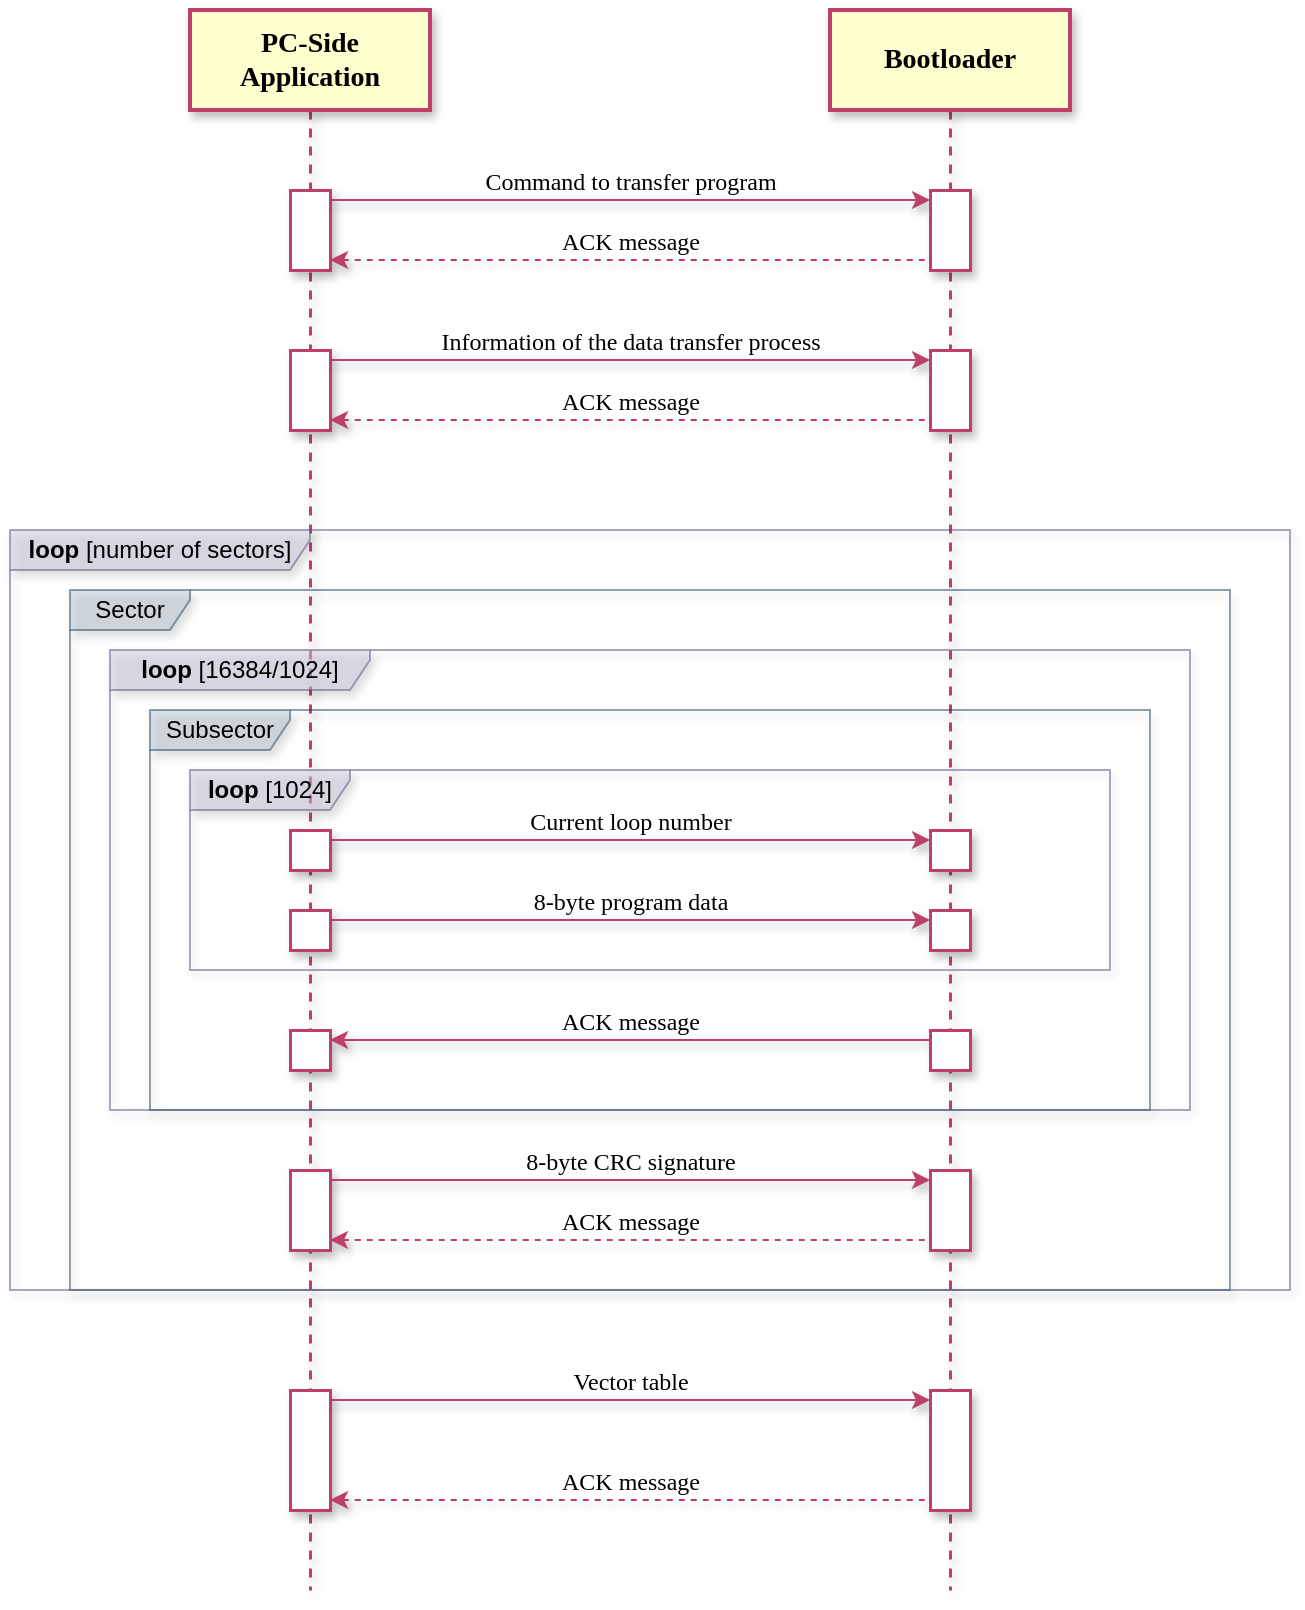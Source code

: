 <mxfile version="25.0.2">
  <diagram name="Page-1" id="mMLJCPqMdXQmz9gk8rDs">
    <mxGraphModel dx="584" dy="956" grid="1" gridSize="10" guides="1" tooltips="1" connect="1" arrows="1" fold="1" page="1" pageScale="1" pageWidth="850" pageHeight="1100" math="0" shadow="0">
      <root>
        <mxCell id="0" />
        <mxCell id="1" parent="0" />
        <mxCell id="uef57cI4ZSSxnC2Map_N-4" style="edgeStyle=orthogonalEdgeStyle;rounded=0;orthogonalLoop=1;jettySize=auto;html=1;exitX=0.5;exitY=1;exitDx=0;exitDy=0;dashed=1;strokeColor=#be4068;endArrow=none;endFill=0;strokeWidth=1.5;shadow=1;" parent="1" source="uef57cI4ZSSxnC2Map_N-2" edge="1">
          <mxGeometry relative="1" as="geometry">
            <mxPoint x="1020" y="1320" as="targetPoint" />
          </mxGeometry>
        </mxCell>
        <mxCell id="uef57cI4ZSSxnC2Map_N-2" value="&lt;font face=&quot;Verdana&quot; style=&quot;font-size: 14px;&quot;&gt;&lt;b style=&quot;&quot;&gt;PC-Side Application&lt;/b&gt;&lt;/font&gt;" style="rounded=0;whiteSpace=wrap;html=1;fillColor=#fefece;strokeColor=#be4068;strokeWidth=2;shadow=1;" parent="1" vertex="1">
          <mxGeometry x="960" y="530" width="120" height="50" as="geometry" />
        </mxCell>
        <mxCell id="uef57cI4ZSSxnC2Map_N-5" style="edgeStyle=orthogonalEdgeStyle;rounded=0;orthogonalLoop=1;jettySize=auto;html=1;exitX=0.5;exitY=1;exitDx=0;exitDy=0;strokeWidth=1.5;strokeColor=#be4068;endArrow=none;endFill=0;movable=1;resizable=1;rotatable=1;deletable=1;editable=1;locked=0;connectable=1;dashed=1;shadow=1;" parent="1" source="uef57cI4ZSSxnC2Map_N-3" edge="1">
          <mxGeometry relative="1" as="geometry">
            <mxPoint x="1340" y="1320" as="targetPoint" />
          </mxGeometry>
        </mxCell>
        <mxCell id="uef57cI4ZSSxnC2Map_N-3" value="&lt;font style=&quot;font-size: 14px;&quot;&gt;&lt;b style=&quot;&quot;&gt;Bootloader&lt;/b&gt;&lt;/font&gt;" style="rounded=0;whiteSpace=wrap;html=1;fillColor=#fefece;strokeColor=#be4068;strokeWidth=2;shadow=1;fontFamily=Verdana;" parent="1" vertex="1">
          <mxGeometry x="1280" y="530" width="120" height="50" as="geometry" />
        </mxCell>
        <mxCell id="uef57cI4ZSSxnC2Map_N-16" value="" style="group;shadow=1;" parent="1" vertex="1" connectable="0">
          <mxGeometry x="1010" y="620" width="340" height="40" as="geometry" />
        </mxCell>
        <mxCell id="uef57cI4ZSSxnC2Map_N-6" value="" style="html=1;points=[[0,0,0,0,5],[0,1,0,0,-5],[1,0,0,0,5],[1,1,0,0,-5]];perimeter=orthogonalPerimeter;outlineConnect=0;targetShapes=umlLifeline;portConstraint=eastwest;newEdgeStyle={&quot;curved&quot;:0,&quot;rounded&quot;:0};strokeColor=#be4068;shadow=1;strokeWidth=1.5;" parent="uef57cI4ZSSxnC2Map_N-16" vertex="1">
          <mxGeometry width="20" height="40" as="geometry" />
        </mxCell>
        <mxCell id="uef57cI4ZSSxnC2Map_N-7" value="&lt;font face=&quot;Verdana&quot; style=&quot;font-size: 12px;&quot;&gt;Command to transfer program&lt;/font&gt;" style="html=1;verticalAlign=bottom;endArrow=none;curved=0;rounded=0;entryX=1;entryY=0;entryDx=0;entryDy=5;exitX=0;exitY=0;exitDx=0;exitDy=5;exitPerimeter=0;endFill=0;startArrow=classic;startFill=1;strokeColor=#be4068;shadow=1;" parent="uef57cI4ZSSxnC2Map_N-16" source="uef57cI4ZSSxnC2Map_N-9" target="uef57cI4ZSSxnC2Map_N-6" edge="1">
          <mxGeometry relative="1" as="geometry">
            <mxPoint x="200" y="3.333" as="sourcePoint" />
          </mxGeometry>
        </mxCell>
        <mxCell id="uef57cI4ZSSxnC2Map_N-8" value="&lt;font face=&quot;Verdana&quot; style=&quot;font-size: 12px;&quot;&gt;ACK message&lt;/font&gt;" style="html=1;verticalAlign=bottom;endArrow=none;dashed=1;endSize=8;curved=0;rounded=0;exitX=1;exitY=1;exitDx=0;exitDy=-5;entryX=0;entryY=1;entryDx=0;entryDy=-5;entryPerimeter=0;startArrow=classic;startFill=1;endFill=0;strokeColor=#be4068;shadow=1;" parent="uef57cI4ZSSxnC2Map_N-16" source="uef57cI4ZSSxnC2Map_N-6" target="uef57cI4ZSSxnC2Map_N-9" edge="1">
          <mxGeometry relative="1" as="geometry">
            <mxPoint x="200" y="50" as="targetPoint" />
            <mxPoint as="offset" />
          </mxGeometry>
        </mxCell>
        <mxCell id="uef57cI4ZSSxnC2Map_N-9" value="" style="html=1;points=[[0,0,0,0,5],[0,1,0,0,-5],[1,0,0,0,5],[1,1,0,0,-5]];perimeter=orthogonalPerimeter;outlineConnect=0;targetShapes=umlLifeline;portConstraint=eastwest;newEdgeStyle={&quot;curved&quot;:0,&quot;rounded&quot;:0};strokeColor=#be4068;shadow=1;strokeWidth=1.5;" parent="uef57cI4ZSSxnC2Map_N-16" vertex="1">
          <mxGeometry x="320" width="20" height="40" as="geometry" />
        </mxCell>
        <mxCell id="uef57cI4ZSSxnC2Map_N-22" value="" style="group;shadow=1;" parent="1" vertex="1" connectable="0">
          <mxGeometry x="1010" y="700" width="340" height="40" as="geometry" />
        </mxCell>
        <mxCell id="uef57cI4ZSSxnC2Map_N-23" value="" style="html=1;points=[[0,0,0,0,5],[0,1,0,0,-5],[1,0,0,0,5],[1,1,0,0,-5]];perimeter=orthogonalPerimeter;outlineConnect=0;targetShapes=umlLifeline;portConstraint=eastwest;newEdgeStyle={&quot;curved&quot;:0,&quot;rounded&quot;:0};strokeColor=#be4068;shadow=1;strokeWidth=1.5;" parent="uef57cI4ZSSxnC2Map_N-22" vertex="1">
          <mxGeometry width="20" height="40" as="geometry" />
        </mxCell>
        <mxCell id="uef57cI4ZSSxnC2Map_N-24" value="&lt;font face=&quot;Verdana&quot; style=&quot;font-size: 12px;&quot;&gt;Information of the data transfer process&lt;/font&gt;" style="html=1;verticalAlign=bottom;endArrow=none;curved=0;rounded=0;entryX=1;entryY=0;entryDx=0;entryDy=5;exitX=0;exitY=0;exitDx=0;exitDy=5;exitPerimeter=0;endFill=0;startArrow=classic;startFill=1;strokeColor=#be4068;shadow=1;" parent="uef57cI4ZSSxnC2Map_N-22" source="uef57cI4ZSSxnC2Map_N-26" target="uef57cI4ZSSxnC2Map_N-23" edge="1">
          <mxGeometry relative="1" as="geometry">
            <mxPoint x="200" y="3.333" as="sourcePoint" />
          </mxGeometry>
        </mxCell>
        <mxCell id="uef57cI4ZSSxnC2Map_N-25" value="&lt;font face=&quot;Verdana&quot; style=&quot;font-size: 12px;&quot;&gt;ACK message&lt;/font&gt;" style="html=1;verticalAlign=bottom;endArrow=none;dashed=1;endSize=8;curved=0;rounded=0;exitX=1;exitY=1;exitDx=0;exitDy=-5;entryX=0;entryY=1;entryDx=0;entryDy=-5;entryPerimeter=0;startArrow=classic;startFill=1;endFill=0;strokeColor=#be4068;shadow=1;" parent="uef57cI4ZSSxnC2Map_N-22" source="uef57cI4ZSSxnC2Map_N-23" target="uef57cI4ZSSxnC2Map_N-26" edge="1">
          <mxGeometry relative="1" as="geometry">
            <mxPoint x="200" y="50" as="targetPoint" />
            <mxPoint as="offset" />
          </mxGeometry>
        </mxCell>
        <mxCell id="uef57cI4ZSSxnC2Map_N-26" value="" style="html=1;points=[[0,0,0,0,5],[0,1,0,0,-5],[1,0,0,0,5],[1,1,0,0,-5]];perimeter=orthogonalPerimeter;outlineConnect=0;targetShapes=umlLifeline;portConstraint=eastwest;newEdgeStyle={&quot;curved&quot;:0,&quot;rounded&quot;:0};strokeColor=#be4068;shadow=1;strokeWidth=1.5;" parent="uef57cI4ZSSxnC2Map_N-22" vertex="1">
          <mxGeometry x="320" width="20" height="40" as="geometry" />
        </mxCell>
        <mxCell id="uef57cI4ZSSxnC2Map_N-38" value="" style="group;shadow=1;" parent="1" vertex="1" connectable="0">
          <mxGeometry x="1010" y="940" width="340" height="20" as="geometry" />
        </mxCell>
        <mxCell id="uef57cI4ZSSxnC2Map_N-28" value="" style="html=1;points=[[0,0,0,0,5],[0,1,0,0,-5],[1,0,0,0,5],[1,1,0,0,-5]];perimeter=orthogonalPerimeter;outlineConnect=0;targetShapes=umlLifeline;portConstraint=eastwest;newEdgeStyle={&quot;curved&quot;:0,&quot;rounded&quot;:0};strokeColor=#be4068;shadow=1;strokeWidth=1.5;" parent="uef57cI4ZSSxnC2Map_N-38" vertex="1">
          <mxGeometry width="20" height="20" as="geometry" />
        </mxCell>
        <mxCell id="uef57cI4ZSSxnC2Map_N-29" value="&lt;font face=&quot;Verdana&quot; style=&quot;font-size: 12px;&quot;&gt;Current loop number&lt;/font&gt;" style="html=1;verticalAlign=bottom;endArrow=none;curved=0;rounded=0;entryX=1;entryY=0;entryDx=0;entryDy=5;exitX=0;exitY=0;exitDx=0;exitDy=5;exitPerimeter=0;endFill=0;startArrow=classic;startFill=1;strokeColor=#be4068;shadow=1;" parent="uef57cI4ZSSxnC2Map_N-38" source="uef57cI4ZSSxnC2Map_N-31" target="uef57cI4ZSSxnC2Map_N-28" edge="1">
          <mxGeometry relative="1" as="geometry">
            <mxPoint x="200" y="3.333" as="sourcePoint" />
          </mxGeometry>
        </mxCell>
        <mxCell id="uef57cI4ZSSxnC2Map_N-31" value="" style="html=1;points=[[0,0,0,0,5],[0,1,0,0,-5],[1,0,0,0,5],[1,1,0,0,-5]];perimeter=orthogonalPerimeter;outlineConnect=0;targetShapes=umlLifeline;portConstraint=eastwest;newEdgeStyle={&quot;curved&quot;:0,&quot;rounded&quot;:0};strokeColor=#be4068;shadow=1;strokeWidth=1.5;" parent="uef57cI4ZSSxnC2Map_N-38" vertex="1">
          <mxGeometry x="320" width="20" height="20" as="geometry" />
        </mxCell>
        <mxCell id="uef57cI4ZSSxnC2Map_N-39" value="" style="group;shadow=1;" parent="1" vertex="1" connectable="0">
          <mxGeometry x="1010" y="980" width="340" height="20" as="geometry" />
        </mxCell>
        <mxCell id="uef57cI4ZSSxnC2Map_N-40" value="" style="html=1;points=[[0,0,0,0,5],[0,1,0,0,-5],[1,0,0,0,5],[1,1,0,0,-5]];perimeter=orthogonalPerimeter;outlineConnect=0;targetShapes=umlLifeline;portConstraint=eastwest;newEdgeStyle={&quot;curved&quot;:0,&quot;rounded&quot;:0};strokeColor=#be4068;shadow=1;strokeWidth=1.5;" parent="uef57cI4ZSSxnC2Map_N-39" vertex="1">
          <mxGeometry width="20" height="20" as="geometry" />
        </mxCell>
        <mxCell id="uef57cI4ZSSxnC2Map_N-41" value="&lt;font face=&quot;Verdana&quot; style=&quot;font-size: 12px;&quot;&gt;8-byte program data&lt;/font&gt;" style="html=1;verticalAlign=bottom;endArrow=none;curved=0;rounded=0;entryX=1;entryY=0;entryDx=0;entryDy=5;exitX=0;exitY=0;exitDx=0;exitDy=5;exitPerimeter=0;endFill=0;startArrow=classic;startFill=1;strokeColor=#be4068;shadow=1;" parent="uef57cI4ZSSxnC2Map_N-39" source="uef57cI4ZSSxnC2Map_N-42" target="uef57cI4ZSSxnC2Map_N-40" edge="1">
          <mxGeometry relative="1" as="geometry">
            <mxPoint x="200" y="3.333" as="sourcePoint" />
          </mxGeometry>
        </mxCell>
        <mxCell id="uef57cI4ZSSxnC2Map_N-42" value="" style="html=1;points=[[0,0,0,0,5],[0,1,0,0,-5],[1,0,0,0,5],[1,1,0,0,-5]];perimeter=orthogonalPerimeter;outlineConnect=0;targetShapes=umlLifeline;portConstraint=eastwest;newEdgeStyle={&quot;curved&quot;:0,&quot;rounded&quot;:0};strokeColor=#be4068;shadow=1;strokeWidth=1.5;" parent="uef57cI4ZSSxnC2Map_N-39" vertex="1">
          <mxGeometry x="320" width="20" height="20" as="geometry" />
        </mxCell>
        <mxCell id="uef57cI4ZSSxnC2Map_N-44" value="&lt;b&gt;loop &lt;/b&gt;[1024]" style="shape=umlFrame;whiteSpace=wrap;html=1;pointerEvents=0;opacity=50;width=80;height=20;fillColor=#d0cee2;strokeColor=#56517e;shadow=1;" parent="1" vertex="1">
          <mxGeometry x="960" y="910" width="460" height="100" as="geometry" />
        </mxCell>
        <mxCell id="uef57cI4ZSSxnC2Map_N-49" value="" style="group;shadow=1;" parent="1" vertex="1" connectable="0">
          <mxGeometry x="1010" y="1040" width="340" height="20" as="geometry" />
        </mxCell>
        <mxCell id="uef57cI4ZSSxnC2Map_N-50" value="" style="html=1;points=[[0,0,0,0,5],[0,1,0,0,-5],[1,0,0,0,5],[1,1,0,0,-5]];perimeter=orthogonalPerimeter;outlineConnect=0;targetShapes=umlLifeline;portConstraint=eastwest;newEdgeStyle={&quot;curved&quot;:0,&quot;rounded&quot;:0};strokeColor=#be4068;shadow=1;strokeWidth=1.5;" parent="uef57cI4ZSSxnC2Map_N-49" vertex="1">
          <mxGeometry width="20" height="20" as="geometry" />
        </mxCell>
        <mxCell id="uef57cI4ZSSxnC2Map_N-51" value="&lt;font face=&quot;Verdana&quot; style=&quot;font-size: 12px;&quot;&gt;ACK message&lt;/font&gt;" style="html=1;verticalAlign=bottom;endArrow=classic;curved=0;rounded=0;entryX=1;entryY=0;entryDx=0;entryDy=5;exitX=0;exitY=0;exitDx=0;exitDy=5;exitPerimeter=0;endFill=1;startArrow=none;startFill=0;strokeColor=#be4068;shadow=1;" parent="uef57cI4ZSSxnC2Map_N-49" source="uef57cI4ZSSxnC2Map_N-52" target="uef57cI4ZSSxnC2Map_N-50" edge="1">
          <mxGeometry relative="1" as="geometry">
            <mxPoint x="200" y="3.333" as="sourcePoint" />
          </mxGeometry>
        </mxCell>
        <mxCell id="uef57cI4ZSSxnC2Map_N-52" value="" style="html=1;points=[[0,0,0,0,5],[0,1,0,0,-5],[1,0,0,0,5],[1,1,0,0,-5]];perimeter=orthogonalPerimeter;outlineConnect=0;targetShapes=umlLifeline;portConstraint=eastwest;newEdgeStyle={&quot;curved&quot;:0,&quot;rounded&quot;:0};strokeColor=#be4068;shadow=1;strokeWidth=1.5;" parent="uef57cI4ZSSxnC2Map_N-49" vertex="1">
          <mxGeometry x="320" width="20" height="20" as="geometry" />
        </mxCell>
        <mxCell id="uef57cI4ZSSxnC2Map_N-58" value="" style="group;shadow=1;" parent="1" vertex="1" connectable="0">
          <mxGeometry x="1010" y="1110" width="340" height="40" as="geometry" />
        </mxCell>
        <mxCell id="uef57cI4ZSSxnC2Map_N-59" value="" style="html=1;points=[[0,0,0,0,5],[0,1,0,0,-5],[1,0,0,0,5],[1,1,0,0,-5]];perimeter=orthogonalPerimeter;outlineConnect=0;targetShapes=umlLifeline;portConstraint=eastwest;newEdgeStyle={&quot;curved&quot;:0,&quot;rounded&quot;:0};strokeColor=#be4068;shadow=1;strokeWidth=1.5;" parent="uef57cI4ZSSxnC2Map_N-58" vertex="1">
          <mxGeometry width="20" height="40" as="geometry" />
        </mxCell>
        <mxCell id="uef57cI4ZSSxnC2Map_N-60" value="&lt;font face=&quot;Verdana&quot; style=&quot;font-size: 12px;&quot;&gt;8-byte CRC signature&lt;/font&gt;" style="html=1;verticalAlign=bottom;endArrow=none;curved=0;rounded=0;entryX=1;entryY=0;entryDx=0;entryDy=5;exitX=0;exitY=0;exitDx=0;exitDy=5;exitPerimeter=0;endFill=0;startArrow=classic;startFill=1;strokeColor=#be4068;shadow=1;" parent="uef57cI4ZSSxnC2Map_N-58" source="uef57cI4ZSSxnC2Map_N-62" target="uef57cI4ZSSxnC2Map_N-59" edge="1">
          <mxGeometry relative="1" as="geometry">
            <mxPoint x="200" y="3.333" as="sourcePoint" />
          </mxGeometry>
        </mxCell>
        <mxCell id="uef57cI4ZSSxnC2Map_N-61" value="&lt;font face=&quot;Verdana&quot; style=&quot;font-size: 12px;&quot;&gt;ACK message&lt;/font&gt;" style="html=1;verticalAlign=bottom;endArrow=none;dashed=1;endSize=8;curved=0;rounded=0;exitX=1;exitY=1;exitDx=0;exitDy=-5;entryX=0;entryY=1;entryDx=0;entryDy=-5;entryPerimeter=0;startArrow=classic;startFill=1;endFill=0;strokeColor=#be4068;shadow=1;" parent="uef57cI4ZSSxnC2Map_N-58" source="uef57cI4ZSSxnC2Map_N-59" target="uef57cI4ZSSxnC2Map_N-62" edge="1">
          <mxGeometry relative="1" as="geometry">
            <mxPoint x="200" y="50" as="targetPoint" />
            <mxPoint as="offset" />
          </mxGeometry>
        </mxCell>
        <mxCell id="uef57cI4ZSSxnC2Map_N-62" value="" style="html=1;points=[[0,0,0,0,5],[0,1,0,0,-5],[1,0,0,0,5],[1,1,0,0,-5]];perimeter=orthogonalPerimeter;outlineConnect=0;targetShapes=umlLifeline;portConstraint=eastwest;newEdgeStyle={&quot;curved&quot;:0,&quot;rounded&quot;:0};strokeColor=#be4068;shadow=1;strokeWidth=1.5;" parent="uef57cI4ZSSxnC2Map_N-58" vertex="1">
          <mxGeometry x="320" width="20" height="40" as="geometry" />
        </mxCell>
        <mxCell id="uef57cI4ZSSxnC2Map_N-63" value="Subsector" style="shape=umlFrame;whiteSpace=wrap;html=1;pointerEvents=0;opacity=50;width=70;height=20;fillColor=#bac8d3;strokeColor=#23445d;shadow=1;" parent="1" vertex="1">
          <mxGeometry x="940" y="880" width="500" height="200" as="geometry" />
        </mxCell>
        <mxCell id="uef57cI4ZSSxnC2Map_N-65" value="&lt;b&gt;loop&amp;nbsp;&lt;/b&gt;&lt;span style=&quot;background-color: initial;&quot;&gt;[16384/1024]&lt;/span&gt;" style="shape=umlFrame;whiteSpace=wrap;html=1;pointerEvents=0;opacity=50;width=130;height=20;fillColor=#d0cee2;strokeColor=#56517e;shadow=1;" parent="1" vertex="1">
          <mxGeometry x="920" y="850" width="540" height="230" as="geometry" />
        </mxCell>
        <mxCell id="uef57cI4ZSSxnC2Map_N-66" value="Sector" style="shape=umlFrame;whiteSpace=wrap;html=1;pointerEvents=0;opacity=50;width=60;height=20;fillColor=#bac8d3;strokeColor=#23445d;shadow=1;" parent="1" vertex="1">
          <mxGeometry x="900" y="820" width="580" height="350" as="geometry" />
        </mxCell>
        <mxCell id="uef57cI4ZSSxnC2Map_N-67" value="&lt;b&gt;loop &lt;/b&gt;[number of sectors]" style="shape=umlFrame;whiteSpace=wrap;html=1;pointerEvents=0;opacity=50;width=150;height=20;fillColor=#d0cee2;strokeColor=#56517e;shadow=1;" parent="1" vertex="1">
          <mxGeometry x="870" y="790" width="640" height="380" as="geometry" />
        </mxCell>
        <mxCell id="uef57cI4ZSSxnC2Map_N-68" value="" style="group;shadow=1;" parent="1" vertex="1" connectable="0">
          <mxGeometry x="1010" y="1220" width="340" height="60" as="geometry" />
        </mxCell>
        <mxCell id="uef57cI4ZSSxnC2Map_N-69" value="" style="html=1;points=[[0,0,0,0,5],[0,1,0,0,-5],[1,0,0,0,5],[1,1,0,0,-5]];perimeter=orthogonalPerimeter;outlineConnect=0;targetShapes=umlLifeline;portConstraint=eastwest;newEdgeStyle={&quot;curved&quot;:0,&quot;rounded&quot;:0};strokeColor=#be4068;shadow=1;strokeWidth=1.5;" parent="uef57cI4ZSSxnC2Map_N-68" vertex="1">
          <mxGeometry width="20" height="60" as="geometry" />
        </mxCell>
        <mxCell id="uef57cI4ZSSxnC2Map_N-70" value="&lt;font face=&quot;Verdana&quot; style=&quot;font-size: 12px;&quot;&gt;Vector table&lt;/font&gt;" style="html=1;verticalAlign=bottom;endArrow=none;curved=0;rounded=0;entryX=1;entryY=0;entryDx=0;entryDy=5;exitX=0;exitY=0;exitDx=0;exitDy=5;exitPerimeter=0;endFill=0;startArrow=classic;startFill=1;strokeColor=#be4068;shadow=1;" parent="uef57cI4ZSSxnC2Map_N-68" source="uef57cI4ZSSxnC2Map_N-72" target="uef57cI4ZSSxnC2Map_N-69" edge="1">
          <mxGeometry relative="1" as="geometry">
            <mxPoint x="200" y="5.0" as="sourcePoint" />
          </mxGeometry>
        </mxCell>
        <mxCell id="uef57cI4ZSSxnC2Map_N-71" value="&lt;font face=&quot;Verdana&quot; style=&quot;font-size: 12px;&quot;&gt;ACK message&lt;/font&gt;" style="html=1;verticalAlign=bottom;endArrow=none;dashed=1;endSize=8;curved=0;rounded=0;exitX=1;exitY=1;exitDx=0;exitDy=-5;entryX=0;entryY=1;entryDx=0;entryDy=-5;entryPerimeter=0;startArrow=classic;startFill=1;endFill=0;strokeColor=#be4068;shadow=1;" parent="uef57cI4ZSSxnC2Map_N-68" source="uef57cI4ZSSxnC2Map_N-69" target="uef57cI4ZSSxnC2Map_N-72" edge="1">
          <mxGeometry relative="1" as="geometry">
            <mxPoint x="200" y="75" as="targetPoint" />
            <mxPoint as="offset" />
          </mxGeometry>
        </mxCell>
        <mxCell id="uef57cI4ZSSxnC2Map_N-72" value="" style="html=1;points=[[0,0,0,0,5],[0,1,0,0,-5],[1,0,0,0,5],[1,1,0,0,-5]];perimeter=orthogonalPerimeter;outlineConnect=0;targetShapes=umlLifeline;portConstraint=eastwest;newEdgeStyle={&quot;curved&quot;:0,&quot;rounded&quot;:0};strokeColor=#be4068;shadow=1;strokeWidth=1.5;" parent="uef57cI4ZSSxnC2Map_N-68" vertex="1">
          <mxGeometry x="320" width="20" height="60" as="geometry" />
        </mxCell>
      </root>
    </mxGraphModel>
  </diagram>
</mxfile>
